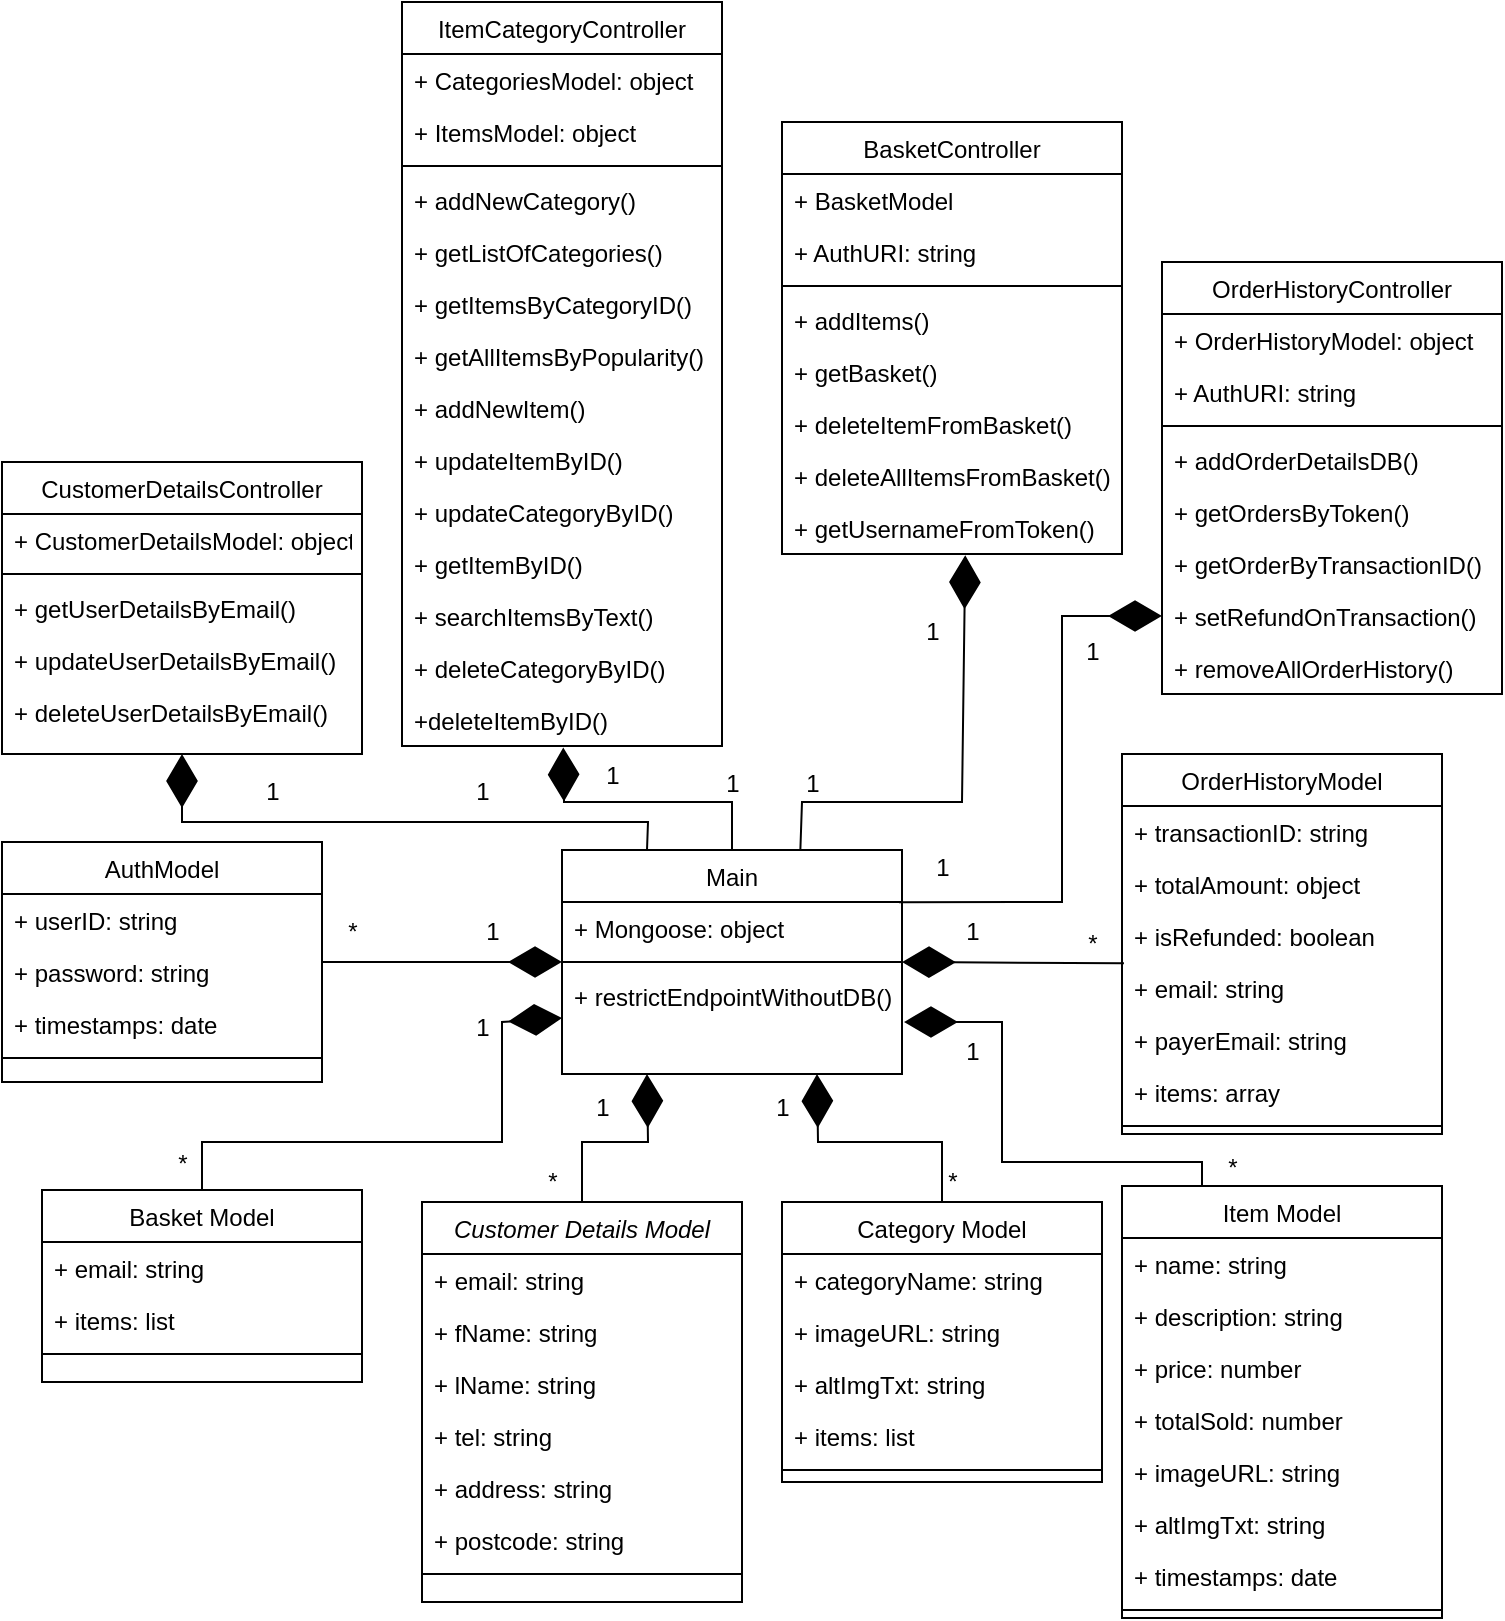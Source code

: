 <mxfile version="26.2.2">
  <diagram id="C5RBs43oDa-KdzZeNtuy" name="Page-1">
    <mxGraphModel dx="1169" dy="811" grid="1" gridSize="10" guides="1" tooltips="1" connect="1" arrows="1" fold="1" page="1" pageScale="1" pageWidth="827" pageHeight="1169" math="0" shadow="0">
      <root>
        <mxCell id="WIyWlLk6GJQsqaUBKTNV-0" />
        <mxCell id="WIyWlLk6GJQsqaUBKTNV-1" parent="WIyWlLk6GJQsqaUBKTNV-0" />
        <mxCell id="zkfFHV4jXpPFQw0GAbJ--17" value="Basket Model" style="swimlane;fontStyle=0;align=center;verticalAlign=top;childLayout=stackLayout;horizontal=1;startSize=26;horizontalStack=0;resizeParent=1;resizeLast=0;collapsible=1;marginBottom=0;rounded=0;shadow=0;strokeWidth=1;" parent="WIyWlLk6GJQsqaUBKTNV-1" vertex="1">
          <mxGeometry x="60" y="604" width="160" height="96" as="geometry">
            <mxRectangle x="550" y="140" width="160" height="26" as="alternateBounds" />
          </mxGeometry>
        </mxCell>
        <mxCell id="NgIpl7rc_UQo7ihpcIhv-3" value="+ email: string" style="text;align=left;verticalAlign=top;spacingLeft=4;spacingRight=4;overflow=hidden;rotatable=0;points=[[0,0.5],[1,0.5]];portConstraint=eastwest;rounded=0;shadow=0;html=0;" parent="zkfFHV4jXpPFQw0GAbJ--17" vertex="1">
          <mxGeometry y="26" width="160" height="26" as="geometry" />
        </mxCell>
        <mxCell id="6QwmJpodCMrczC8VgIcw-42" value="+ items: list" style="text;align=left;verticalAlign=top;spacingLeft=4;spacingRight=4;overflow=hidden;rotatable=0;points=[[0,0.5],[1,0.5]];portConstraint=eastwest;rounded=0;shadow=0;html=0;" parent="zkfFHV4jXpPFQw0GAbJ--17" vertex="1">
          <mxGeometry y="52" width="160" height="26" as="geometry" />
        </mxCell>
        <mxCell id="zkfFHV4jXpPFQw0GAbJ--23" value="" style="line;html=1;strokeWidth=1;align=left;verticalAlign=middle;spacingTop=-1;spacingLeft=3;spacingRight=3;rotatable=0;labelPosition=right;points=[];portConstraint=eastwest;" parent="zkfFHV4jXpPFQw0GAbJ--17" vertex="1">
          <mxGeometry y="78" width="160" height="8" as="geometry" />
        </mxCell>
        <mxCell id="NgIpl7rc_UQo7ihpcIhv-0" value="Customer Details Model" style="swimlane;fontStyle=2;align=center;verticalAlign=top;childLayout=stackLayout;horizontal=1;startSize=26;horizontalStack=0;resizeParent=1;resizeLast=0;collapsible=1;marginBottom=0;rounded=0;shadow=0;strokeWidth=1;" parent="WIyWlLk6GJQsqaUBKTNV-1" vertex="1">
          <mxGeometry x="250" y="610" width="160" height="200" as="geometry">
            <mxRectangle x="230" y="140" width="160" height="26" as="alternateBounds" />
          </mxGeometry>
        </mxCell>
        <mxCell id="6QwmJpodCMrczC8VgIcw-39" value="+ email: string" style="text;align=left;verticalAlign=top;spacingLeft=4;spacingRight=4;overflow=hidden;rotatable=0;points=[[0,0.5],[1,0.5]];portConstraint=eastwest;rounded=0;shadow=0;html=0;" parent="NgIpl7rc_UQo7ihpcIhv-0" vertex="1">
          <mxGeometry y="26" width="160" height="26" as="geometry" />
        </mxCell>
        <mxCell id="NgIpl7rc_UQo7ihpcIhv-1" value="+ fName: string" style="text;align=left;verticalAlign=top;spacingLeft=4;spacingRight=4;overflow=hidden;rotatable=0;points=[[0,0.5],[1,0.5]];portConstraint=eastwest;" parent="NgIpl7rc_UQo7ihpcIhv-0" vertex="1">
          <mxGeometry y="52" width="160" height="26" as="geometry" />
        </mxCell>
        <mxCell id="NgIpl7rc_UQo7ihpcIhv-7" value="+ lName: string" style="text;align=left;verticalAlign=top;spacingLeft=4;spacingRight=4;overflow=hidden;rotatable=0;points=[[0,0.5],[1,0.5]];portConstraint=eastwest;" parent="NgIpl7rc_UQo7ihpcIhv-0" vertex="1">
          <mxGeometry y="78" width="160" height="26" as="geometry" />
        </mxCell>
        <mxCell id="NgIpl7rc_UQo7ihpcIhv-2" value="+ tel: string" style="text;align=left;verticalAlign=top;spacingLeft=4;spacingRight=4;overflow=hidden;rotatable=0;points=[[0,0.5],[1,0.5]];portConstraint=eastwest;rounded=0;shadow=0;html=0;" parent="NgIpl7rc_UQo7ihpcIhv-0" vertex="1">
          <mxGeometry y="104" width="160" height="26" as="geometry" />
        </mxCell>
        <mxCell id="NgIpl7rc_UQo7ihpcIhv-6" value="+ address: string" style="text;align=left;verticalAlign=top;spacingLeft=4;spacingRight=4;overflow=hidden;rotatable=0;points=[[0,0.5],[1,0.5]];portConstraint=eastwest;rounded=0;shadow=0;html=0;" parent="NgIpl7rc_UQo7ihpcIhv-0" vertex="1">
          <mxGeometry y="130" width="160" height="26" as="geometry" />
        </mxCell>
        <mxCell id="6QwmJpodCMrczC8VgIcw-38" value="+ postcode: string" style="text;align=left;verticalAlign=top;spacingLeft=4;spacingRight=4;overflow=hidden;rotatable=0;points=[[0,0.5],[1,0.5]];portConstraint=eastwest;rounded=0;shadow=0;html=0;" parent="NgIpl7rc_UQo7ihpcIhv-0" vertex="1">
          <mxGeometry y="156" width="160" height="26" as="geometry" />
        </mxCell>
        <mxCell id="NgIpl7rc_UQo7ihpcIhv-4" value="" style="line;html=1;strokeWidth=1;align=left;verticalAlign=middle;spacingTop=-1;spacingLeft=3;spacingRight=3;rotatable=0;labelPosition=right;points=[];portConstraint=eastwest;" parent="NgIpl7rc_UQo7ihpcIhv-0" vertex="1">
          <mxGeometry y="182" width="160" height="8" as="geometry" />
        </mxCell>
        <mxCell id="6QwmJpodCMrczC8VgIcw-0" value="Category Model" style="swimlane;fontStyle=0;align=center;verticalAlign=top;childLayout=stackLayout;horizontal=1;startSize=26;horizontalStack=0;resizeParent=1;resizeLast=0;collapsible=1;marginBottom=0;rounded=0;shadow=0;strokeWidth=1;" parent="WIyWlLk6GJQsqaUBKTNV-1" vertex="1">
          <mxGeometry x="430" y="610" width="160" height="140" as="geometry">
            <mxRectangle x="550" y="140" width="160" height="26" as="alternateBounds" />
          </mxGeometry>
        </mxCell>
        <mxCell id="6QwmJpodCMrczC8VgIcw-1" value="+ categoryName: string" style="text;align=left;verticalAlign=top;spacingLeft=4;spacingRight=4;overflow=hidden;rotatable=0;points=[[0,0.5],[1,0.5]];portConstraint=eastwest;rounded=0;shadow=0;html=0;" parent="6QwmJpodCMrczC8VgIcw-0" vertex="1">
          <mxGeometry y="26" width="160" height="26" as="geometry" />
        </mxCell>
        <mxCell id="6QwmJpodCMrczC8VgIcw-43" value="+ imageURL: string" style="text;align=left;verticalAlign=top;spacingLeft=4;spacingRight=4;overflow=hidden;rotatable=0;points=[[0,0.5],[1,0.5]];portConstraint=eastwest;rounded=0;shadow=0;html=0;" parent="6QwmJpodCMrczC8VgIcw-0" vertex="1">
          <mxGeometry y="52" width="160" height="26" as="geometry" />
        </mxCell>
        <mxCell id="6QwmJpodCMrczC8VgIcw-45" value="+ altImgTxt: string" style="text;align=left;verticalAlign=top;spacingLeft=4;spacingRight=4;overflow=hidden;rotatable=0;points=[[0,0.5],[1,0.5]];portConstraint=eastwest;rounded=0;shadow=0;html=0;" parent="6QwmJpodCMrczC8VgIcw-0" vertex="1">
          <mxGeometry y="78" width="160" height="26" as="geometry" />
        </mxCell>
        <mxCell id="6QwmJpodCMrczC8VgIcw-46" value="+ items: list" style="text;align=left;verticalAlign=top;spacingLeft=4;spacingRight=4;overflow=hidden;rotatable=0;points=[[0,0.5],[1,0.5]];portConstraint=eastwest;rounded=0;shadow=0;html=0;" parent="6QwmJpodCMrczC8VgIcw-0" vertex="1">
          <mxGeometry y="104" width="160" height="26" as="geometry" />
        </mxCell>
        <mxCell id="6QwmJpodCMrczC8VgIcw-2" value="" style="line;html=1;strokeWidth=1;align=left;verticalAlign=middle;spacingTop=-1;spacingLeft=3;spacingRight=3;rotatable=0;labelPosition=right;points=[];portConstraint=eastwest;" parent="6QwmJpodCMrczC8VgIcw-0" vertex="1">
          <mxGeometry y="130" width="160" height="8" as="geometry" />
        </mxCell>
        <mxCell id="6QwmJpodCMrczC8VgIcw-4" value="Item Model" style="swimlane;fontStyle=0;align=center;verticalAlign=top;childLayout=stackLayout;horizontal=1;startSize=26;horizontalStack=0;resizeParent=1;resizeLast=0;collapsible=1;marginBottom=0;rounded=0;shadow=0;strokeWidth=1;" parent="WIyWlLk6GJQsqaUBKTNV-1" vertex="1">
          <mxGeometry x="600" y="602" width="160" height="216" as="geometry">
            <mxRectangle x="550" y="140" width="160" height="26" as="alternateBounds" />
          </mxGeometry>
        </mxCell>
        <mxCell id="6QwmJpodCMrczC8VgIcw-5" value="+ name: string" style="text;align=left;verticalAlign=top;spacingLeft=4;spacingRight=4;overflow=hidden;rotatable=0;points=[[0,0.5],[1,0.5]];portConstraint=eastwest;rounded=0;shadow=0;html=0;" parent="6QwmJpodCMrczC8VgIcw-4" vertex="1">
          <mxGeometry y="26" width="160" height="26" as="geometry" />
        </mxCell>
        <mxCell id="6QwmJpodCMrczC8VgIcw-47" value="+ description: string" style="text;align=left;verticalAlign=top;spacingLeft=4;spacingRight=4;overflow=hidden;rotatable=0;points=[[0,0.5],[1,0.5]];portConstraint=eastwest;rounded=0;shadow=0;html=0;" parent="6QwmJpodCMrczC8VgIcw-4" vertex="1">
          <mxGeometry y="52" width="160" height="26" as="geometry" />
        </mxCell>
        <mxCell id="6QwmJpodCMrczC8VgIcw-48" value="+ price: number" style="text;align=left;verticalAlign=top;spacingLeft=4;spacingRight=4;overflow=hidden;rotatable=0;points=[[0,0.5],[1,0.5]];portConstraint=eastwest;rounded=0;shadow=0;html=0;" parent="6QwmJpodCMrczC8VgIcw-4" vertex="1">
          <mxGeometry y="78" width="160" height="26" as="geometry" />
        </mxCell>
        <mxCell id="6QwmJpodCMrczC8VgIcw-49" value="+ totalSold: number" style="text;align=left;verticalAlign=top;spacingLeft=4;spacingRight=4;overflow=hidden;rotatable=0;points=[[0,0.5],[1,0.5]];portConstraint=eastwest;rounded=0;shadow=0;html=0;" parent="6QwmJpodCMrczC8VgIcw-4" vertex="1">
          <mxGeometry y="104" width="160" height="26" as="geometry" />
        </mxCell>
        <mxCell id="6QwmJpodCMrczC8VgIcw-50" value="+ imageURL: string" style="text;align=left;verticalAlign=top;spacingLeft=4;spacingRight=4;overflow=hidden;rotatable=0;points=[[0,0.5],[1,0.5]];portConstraint=eastwest;rounded=0;shadow=0;html=0;" parent="6QwmJpodCMrczC8VgIcw-4" vertex="1">
          <mxGeometry y="130" width="160" height="26" as="geometry" />
        </mxCell>
        <mxCell id="6QwmJpodCMrczC8VgIcw-51" value="+ altImgTxt: string" style="text;align=left;verticalAlign=top;spacingLeft=4;spacingRight=4;overflow=hidden;rotatable=0;points=[[0,0.5],[1,0.5]];portConstraint=eastwest;rounded=0;shadow=0;html=0;" parent="6QwmJpodCMrczC8VgIcw-4" vertex="1">
          <mxGeometry y="156" width="160" height="26" as="geometry" />
        </mxCell>
        <mxCell id="6QwmJpodCMrczC8VgIcw-54" value="+ timestamps: date" style="text;align=left;verticalAlign=top;spacingLeft=4;spacingRight=4;overflow=hidden;rotatable=0;points=[[0,0.5],[1,0.5]];portConstraint=eastwest;rounded=0;shadow=0;html=0;" parent="6QwmJpodCMrczC8VgIcw-4" vertex="1">
          <mxGeometry y="182" width="160" height="26" as="geometry" />
        </mxCell>
        <mxCell id="6QwmJpodCMrczC8VgIcw-6" value="" style="line;html=1;strokeWidth=1;align=left;verticalAlign=middle;spacingTop=-1;spacingLeft=3;spacingRight=3;rotatable=0;labelPosition=right;points=[];portConstraint=eastwest;" parent="6QwmJpodCMrczC8VgIcw-4" vertex="1">
          <mxGeometry y="208" width="160" height="8" as="geometry" />
        </mxCell>
        <mxCell id="6QwmJpodCMrczC8VgIcw-8" value="AuthModel" style="swimlane;fontStyle=0;align=center;verticalAlign=top;childLayout=stackLayout;horizontal=1;startSize=26;horizontalStack=0;resizeParent=1;resizeLast=0;collapsible=1;marginBottom=0;rounded=0;shadow=0;strokeWidth=1;" parent="WIyWlLk6GJQsqaUBKTNV-1" vertex="1">
          <mxGeometry x="40" y="430" width="160" height="120" as="geometry">
            <mxRectangle x="550" y="140" width="160" height="26" as="alternateBounds" />
          </mxGeometry>
        </mxCell>
        <mxCell id="6QwmJpodCMrczC8VgIcw-9" value="+ userID: string" style="text;align=left;verticalAlign=top;spacingLeft=4;spacingRight=4;overflow=hidden;rotatable=0;points=[[0,0.5],[1,0.5]];portConstraint=eastwest;rounded=0;shadow=0;html=0;" parent="6QwmJpodCMrczC8VgIcw-8" vertex="1">
          <mxGeometry y="26" width="160" height="26" as="geometry" />
        </mxCell>
        <mxCell id="6QwmJpodCMrczC8VgIcw-52" value="+ password: string" style="text;align=left;verticalAlign=top;spacingLeft=4;spacingRight=4;overflow=hidden;rotatable=0;points=[[0,0.5],[1,0.5]];portConstraint=eastwest;rounded=0;shadow=0;html=0;" parent="6QwmJpodCMrczC8VgIcw-8" vertex="1">
          <mxGeometry y="52" width="160" height="26" as="geometry" />
        </mxCell>
        <mxCell id="6QwmJpodCMrczC8VgIcw-55" value="+ timestamps: date" style="text;align=left;verticalAlign=top;spacingLeft=4;spacingRight=4;overflow=hidden;rotatable=0;points=[[0,0.5],[1,0.5]];portConstraint=eastwest;rounded=0;shadow=0;html=0;" parent="6QwmJpodCMrczC8VgIcw-8" vertex="1">
          <mxGeometry y="78" width="160" height="26" as="geometry" />
        </mxCell>
        <mxCell id="6QwmJpodCMrczC8VgIcw-10" value="" style="line;html=1;strokeWidth=1;align=left;verticalAlign=middle;spacingTop=-1;spacingLeft=3;spacingRight=3;rotatable=0;labelPosition=right;points=[];portConstraint=eastwest;" parent="6QwmJpodCMrczC8VgIcw-8" vertex="1">
          <mxGeometry y="104" width="160" height="8" as="geometry" />
        </mxCell>
        <mxCell id="6QwmJpodCMrczC8VgIcw-12" value="OrderHistoryModel" style="swimlane;fontStyle=0;align=center;verticalAlign=top;childLayout=stackLayout;horizontal=1;startSize=26;horizontalStack=0;resizeParent=1;resizeLast=0;collapsible=1;marginBottom=0;rounded=0;shadow=0;strokeWidth=1;" parent="WIyWlLk6GJQsqaUBKTNV-1" vertex="1">
          <mxGeometry x="600" y="386" width="160" height="190" as="geometry">
            <mxRectangle x="550" y="140" width="160" height="26" as="alternateBounds" />
          </mxGeometry>
        </mxCell>
        <mxCell id="6QwmJpodCMrczC8VgIcw-13" value="+ transactionID: string" style="text;align=left;verticalAlign=top;spacingLeft=4;spacingRight=4;overflow=hidden;rotatable=0;points=[[0,0.5],[1,0.5]];portConstraint=eastwest;rounded=0;shadow=0;html=0;" parent="6QwmJpodCMrczC8VgIcw-12" vertex="1">
          <mxGeometry y="26" width="160" height="26" as="geometry" />
        </mxCell>
        <mxCell id="6QwmJpodCMrczC8VgIcw-56" value="+ totalAmount: object" style="text;align=left;verticalAlign=top;spacingLeft=4;spacingRight=4;overflow=hidden;rotatable=0;points=[[0,0.5],[1,0.5]];portConstraint=eastwest;rounded=0;shadow=0;html=0;" parent="6QwmJpodCMrczC8VgIcw-12" vertex="1">
          <mxGeometry y="52" width="160" height="26" as="geometry" />
        </mxCell>
        <mxCell id="6QwmJpodCMrczC8VgIcw-57" value="+ isRefunded: boolean" style="text;align=left;verticalAlign=top;spacingLeft=4;spacingRight=4;overflow=hidden;rotatable=0;points=[[0,0.5],[1,0.5]];portConstraint=eastwest;rounded=0;shadow=0;html=0;" parent="6QwmJpodCMrczC8VgIcw-12" vertex="1">
          <mxGeometry y="78" width="160" height="26" as="geometry" />
        </mxCell>
        <mxCell id="6QwmJpodCMrczC8VgIcw-58" value="+ email: string" style="text;align=left;verticalAlign=top;spacingLeft=4;spacingRight=4;overflow=hidden;rotatable=0;points=[[0,0.5],[1,0.5]];portConstraint=eastwest;rounded=0;shadow=0;html=0;" parent="6QwmJpodCMrczC8VgIcw-12" vertex="1">
          <mxGeometry y="104" width="160" height="26" as="geometry" />
        </mxCell>
        <mxCell id="6QwmJpodCMrczC8VgIcw-59" value="+ payerEmail: string" style="text;align=left;verticalAlign=top;spacingLeft=4;spacingRight=4;overflow=hidden;rotatable=0;points=[[0,0.5],[1,0.5]];portConstraint=eastwest;rounded=0;shadow=0;html=0;" parent="6QwmJpodCMrczC8VgIcw-12" vertex="1">
          <mxGeometry y="130" width="160" height="26" as="geometry" />
        </mxCell>
        <mxCell id="6QwmJpodCMrczC8VgIcw-60" value="+ items: array" style="text;align=left;verticalAlign=top;spacingLeft=4;spacingRight=4;overflow=hidden;rotatable=0;points=[[0,0.5],[1,0.5]];portConstraint=eastwest;rounded=0;shadow=0;html=0;" parent="6QwmJpodCMrczC8VgIcw-12" vertex="1">
          <mxGeometry y="156" width="160" height="26" as="geometry" />
        </mxCell>
        <mxCell id="6QwmJpodCMrczC8VgIcw-14" value="" style="line;html=1;strokeWidth=1;align=left;verticalAlign=middle;spacingTop=-1;spacingLeft=3;spacingRight=3;rotatable=0;labelPosition=right;points=[];portConstraint=eastwest;" parent="6QwmJpodCMrczC8VgIcw-12" vertex="1">
          <mxGeometry y="182" width="160" height="8" as="geometry" />
        </mxCell>
        <mxCell id="6QwmJpodCMrczC8VgIcw-16" value="OrderHistoryController" style="swimlane;fontStyle=0;align=center;verticalAlign=top;childLayout=stackLayout;horizontal=1;startSize=26;horizontalStack=0;resizeParent=1;resizeLast=0;collapsible=1;marginBottom=0;rounded=0;shadow=0;strokeWidth=1;" parent="WIyWlLk6GJQsqaUBKTNV-1" vertex="1">
          <mxGeometry x="620" y="140" width="170" height="216" as="geometry">
            <mxRectangle x="550" y="140" width="160" height="26" as="alternateBounds" />
          </mxGeometry>
        </mxCell>
        <mxCell id="6QwmJpodCMrczC8VgIcw-17" value="+ OrderHistoryModel: object" style="text;align=left;verticalAlign=top;spacingLeft=4;spacingRight=4;overflow=hidden;rotatable=0;points=[[0,0.5],[1,0.5]];portConstraint=eastwest;rounded=0;shadow=0;html=0;" parent="6QwmJpodCMrczC8VgIcw-16" vertex="1">
          <mxGeometry y="26" width="170" height="26" as="geometry" />
        </mxCell>
        <mxCell id="6QwmJpodCMrczC8VgIcw-79" value="+ AuthURI: string" style="text;align=left;verticalAlign=top;spacingLeft=4;spacingRight=4;overflow=hidden;rotatable=0;points=[[0,0.5],[1,0.5]];portConstraint=eastwest;rounded=0;shadow=0;html=0;" parent="6QwmJpodCMrczC8VgIcw-16" vertex="1">
          <mxGeometry y="52" width="170" height="26" as="geometry" />
        </mxCell>
        <mxCell id="6QwmJpodCMrczC8VgIcw-18" value="" style="line;html=1;strokeWidth=1;align=left;verticalAlign=middle;spacingTop=-1;spacingLeft=3;spacingRight=3;rotatable=0;labelPosition=right;points=[];portConstraint=eastwest;" parent="6QwmJpodCMrczC8VgIcw-16" vertex="1">
          <mxGeometry y="78" width="170" height="8" as="geometry" />
        </mxCell>
        <mxCell id="6QwmJpodCMrczC8VgIcw-19" value="+ addOrderDetailsDB()" style="text;align=left;verticalAlign=top;spacingLeft=4;spacingRight=4;overflow=hidden;rotatable=0;points=[[0,0.5],[1,0.5]];portConstraint=eastwest;" parent="6QwmJpodCMrczC8VgIcw-16" vertex="1">
          <mxGeometry y="86" width="170" height="26" as="geometry" />
        </mxCell>
        <mxCell id="6QwmJpodCMrczC8VgIcw-80" value="+ getOrdersByToken()" style="text;align=left;verticalAlign=top;spacingLeft=4;spacingRight=4;overflow=hidden;rotatable=0;points=[[0,0.5],[1,0.5]];portConstraint=eastwest;" parent="6QwmJpodCMrczC8VgIcw-16" vertex="1">
          <mxGeometry y="112" width="170" height="26" as="geometry" />
        </mxCell>
        <mxCell id="6QwmJpodCMrczC8VgIcw-81" value="+ getOrderByTransactionID()" style="text;align=left;verticalAlign=top;spacingLeft=4;spacingRight=4;overflow=hidden;rotatable=0;points=[[0,0.5],[1,0.5]];portConstraint=eastwest;" parent="6QwmJpodCMrczC8VgIcw-16" vertex="1">
          <mxGeometry y="138" width="170" height="26" as="geometry" />
        </mxCell>
        <mxCell id="6QwmJpodCMrczC8VgIcw-82" value="+ setRefundOnTransaction()" style="text;align=left;verticalAlign=top;spacingLeft=4;spacingRight=4;overflow=hidden;rotatable=0;points=[[0,0.5],[1,0.5]];portConstraint=eastwest;" parent="6QwmJpodCMrczC8VgIcw-16" vertex="1">
          <mxGeometry y="164" width="170" height="26" as="geometry" />
        </mxCell>
        <mxCell id="6QwmJpodCMrczC8VgIcw-83" value="+ removeAllOrderHistory()" style="text;align=left;verticalAlign=top;spacingLeft=4;spacingRight=4;overflow=hidden;rotatable=0;points=[[0,0.5],[1,0.5]];portConstraint=eastwest;" parent="6QwmJpodCMrczC8VgIcw-16" vertex="1">
          <mxGeometry y="190" width="170" height="26" as="geometry" />
        </mxCell>
        <mxCell id="6QwmJpodCMrczC8VgIcw-20" value="ItemCategoryController" style="swimlane;fontStyle=0;align=center;verticalAlign=top;childLayout=stackLayout;horizontal=1;startSize=26;horizontalStack=0;resizeParent=1;resizeLast=0;collapsible=1;marginBottom=0;rounded=0;shadow=0;strokeWidth=1;" parent="WIyWlLk6GJQsqaUBKTNV-1" vertex="1">
          <mxGeometry x="240" y="10" width="160" height="372" as="geometry">
            <mxRectangle x="550" y="140" width="160" height="26" as="alternateBounds" />
          </mxGeometry>
        </mxCell>
        <mxCell id="6QwmJpodCMrczC8VgIcw-21" value="+ CategoriesModel: object" style="text;align=left;verticalAlign=top;spacingLeft=4;spacingRight=4;overflow=hidden;rotatable=0;points=[[0,0.5],[1,0.5]];portConstraint=eastwest;rounded=0;shadow=0;html=0;" parent="6QwmJpodCMrczC8VgIcw-20" vertex="1">
          <mxGeometry y="26" width="160" height="26" as="geometry" />
        </mxCell>
        <mxCell id="6QwmJpodCMrczC8VgIcw-73" value="+ ItemsModel: object" style="text;align=left;verticalAlign=top;spacingLeft=4;spacingRight=4;overflow=hidden;rotatable=0;points=[[0,0.5],[1,0.5]];portConstraint=eastwest;rounded=0;shadow=0;html=0;" parent="6QwmJpodCMrczC8VgIcw-20" vertex="1">
          <mxGeometry y="52" width="160" height="26" as="geometry" />
        </mxCell>
        <mxCell id="6QwmJpodCMrczC8VgIcw-22" value="" style="line;html=1;strokeWidth=1;align=left;verticalAlign=middle;spacingTop=-1;spacingLeft=3;spacingRight=3;rotatable=0;labelPosition=right;points=[];portConstraint=eastwest;" parent="6QwmJpodCMrczC8VgIcw-20" vertex="1">
          <mxGeometry y="78" width="160" height="8" as="geometry" />
        </mxCell>
        <mxCell id="6QwmJpodCMrczC8VgIcw-23" value="+ addNewCategory()" style="text;align=left;verticalAlign=top;spacingLeft=4;spacingRight=4;overflow=hidden;rotatable=0;points=[[0,0.5],[1,0.5]];portConstraint=eastwest;" parent="6QwmJpodCMrczC8VgIcw-20" vertex="1">
          <mxGeometry y="86" width="160" height="26" as="geometry" />
        </mxCell>
        <mxCell id="6QwmJpodCMrczC8VgIcw-63" value="+ getListOfCategories()" style="text;align=left;verticalAlign=top;spacingLeft=4;spacingRight=4;overflow=hidden;rotatable=0;points=[[0,0.5],[1,0.5]];portConstraint=eastwest;" parent="6QwmJpodCMrczC8VgIcw-20" vertex="1">
          <mxGeometry y="112" width="160" height="26" as="geometry" />
        </mxCell>
        <mxCell id="6QwmJpodCMrczC8VgIcw-67" value="+ getItemsByCategoryID()" style="text;align=left;verticalAlign=top;spacingLeft=4;spacingRight=4;overflow=hidden;rotatable=0;points=[[0,0.5],[1,0.5]];portConstraint=eastwest;" parent="6QwmJpodCMrczC8VgIcw-20" vertex="1">
          <mxGeometry y="138" width="160" height="26" as="geometry" />
        </mxCell>
        <mxCell id="6QwmJpodCMrczC8VgIcw-64" value="+ getAllItemsByPopularity()" style="text;align=left;verticalAlign=top;spacingLeft=4;spacingRight=4;overflow=hidden;rotatable=0;points=[[0,0.5],[1,0.5]];portConstraint=eastwest;" parent="6QwmJpodCMrczC8VgIcw-20" vertex="1">
          <mxGeometry y="164" width="160" height="26" as="geometry" />
        </mxCell>
        <mxCell id="6QwmJpodCMrczC8VgIcw-65" value="+ addNewItem()" style="text;align=left;verticalAlign=top;spacingLeft=4;spacingRight=4;overflow=hidden;rotatable=0;points=[[0,0.5],[1,0.5]];portConstraint=eastwest;" parent="6QwmJpodCMrczC8VgIcw-20" vertex="1">
          <mxGeometry y="190" width="160" height="26" as="geometry" />
        </mxCell>
        <mxCell id="6QwmJpodCMrczC8VgIcw-69" value="+ updateItemByID()" style="text;align=left;verticalAlign=top;spacingLeft=4;spacingRight=4;overflow=hidden;rotatable=0;points=[[0,0.5],[1,0.5]];portConstraint=eastwest;" parent="6QwmJpodCMrczC8VgIcw-20" vertex="1">
          <mxGeometry y="216" width="160" height="26" as="geometry" />
        </mxCell>
        <mxCell id="6QwmJpodCMrczC8VgIcw-70" value="+ updateCategoryByID()" style="text;align=left;verticalAlign=top;spacingLeft=4;spacingRight=4;overflow=hidden;rotatable=0;points=[[0,0.5],[1,0.5]];portConstraint=eastwest;" parent="6QwmJpodCMrczC8VgIcw-20" vertex="1">
          <mxGeometry y="242" width="160" height="26" as="geometry" />
        </mxCell>
        <mxCell id="6QwmJpodCMrczC8VgIcw-66" value="+ getItemByID()" style="text;align=left;verticalAlign=top;spacingLeft=4;spacingRight=4;overflow=hidden;rotatable=0;points=[[0,0.5],[1,0.5]];portConstraint=eastwest;" parent="6QwmJpodCMrczC8VgIcw-20" vertex="1">
          <mxGeometry y="268" width="160" height="26" as="geometry" />
        </mxCell>
        <mxCell id="6QwmJpodCMrczC8VgIcw-68" value="+ searchItemsByText()" style="text;align=left;verticalAlign=top;spacingLeft=4;spacingRight=4;overflow=hidden;rotatable=0;points=[[0,0.5],[1,0.5]];portConstraint=eastwest;" parent="6QwmJpodCMrczC8VgIcw-20" vertex="1">
          <mxGeometry y="294" width="160" height="26" as="geometry" />
        </mxCell>
        <mxCell id="6QwmJpodCMrczC8VgIcw-72" value="+ deleteCategoryByID()" style="text;align=left;verticalAlign=top;spacingLeft=4;spacingRight=4;overflow=hidden;rotatable=0;points=[[0,0.5],[1,0.5]];portConstraint=eastwest;" parent="6QwmJpodCMrczC8VgIcw-20" vertex="1">
          <mxGeometry y="320" width="160" height="26" as="geometry" />
        </mxCell>
        <mxCell id="6QwmJpodCMrczC8VgIcw-71" value="+deleteItemByID()" style="text;align=left;verticalAlign=top;spacingLeft=4;spacingRight=4;overflow=hidden;rotatable=0;points=[[0,0.5],[1,0.5]];portConstraint=eastwest;" parent="6QwmJpodCMrczC8VgIcw-20" vertex="1">
          <mxGeometry y="346" width="160" height="26" as="geometry" />
        </mxCell>
        <mxCell id="6QwmJpodCMrczC8VgIcw-24" value="CustomerDetailsController" style="swimlane;fontStyle=0;align=center;verticalAlign=top;childLayout=stackLayout;horizontal=1;startSize=26;horizontalStack=0;resizeParent=1;resizeLast=0;collapsible=1;marginBottom=0;rounded=0;shadow=0;strokeWidth=1;" parent="WIyWlLk6GJQsqaUBKTNV-1" vertex="1">
          <mxGeometry x="40" y="240" width="180" height="146" as="geometry">
            <mxRectangle x="550" y="140" width="160" height="26" as="alternateBounds" />
          </mxGeometry>
        </mxCell>
        <mxCell id="6QwmJpodCMrczC8VgIcw-25" value="+ CustomerDetailsModel: object" style="text;align=left;verticalAlign=top;spacingLeft=4;spacingRight=4;overflow=hidden;rotatable=0;points=[[0,0.5],[1,0.5]];portConstraint=eastwest;rounded=0;shadow=0;html=0;" parent="6QwmJpodCMrczC8VgIcw-24" vertex="1">
          <mxGeometry y="26" width="180" height="26" as="geometry" />
        </mxCell>
        <mxCell id="6QwmJpodCMrczC8VgIcw-26" value="" style="line;html=1;strokeWidth=1;align=left;verticalAlign=middle;spacingTop=-1;spacingLeft=3;spacingRight=3;rotatable=0;labelPosition=right;points=[];portConstraint=eastwest;" parent="6QwmJpodCMrczC8VgIcw-24" vertex="1">
          <mxGeometry y="52" width="180" height="8" as="geometry" />
        </mxCell>
        <mxCell id="6QwmJpodCMrczC8VgIcw-27" value="+ getUserDetailsByEmail()" style="text;align=left;verticalAlign=top;spacingLeft=4;spacingRight=4;overflow=hidden;rotatable=0;points=[[0,0.5],[1,0.5]];portConstraint=eastwest;" parent="6QwmJpodCMrczC8VgIcw-24" vertex="1">
          <mxGeometry y="60" width="180" height="26" as="geometry" />
        </mxCell>
        <mxCell id="6QwmJpodCMrczC8VgIcw-61" value="+ updateUserDetailsByEmail()" style="text;align=left;verticalAlign=top;spacingLeft=4;spacingRight=4;overflow=hidden;rotatable=0;points=[[0,0.5],[1,0.5]];portConstraint=eastwest;" parent="6QwmJpodCMrczC8VgIcw-24" vertex="1">
          <mxGeometry y="86" width="180" height="26" as="geometry" />
        </mxCell>
        <mxCell id="6QwmJpodCMrczC8VgIcw-62" value="+ deleteUserDetailsByEmail()" style="text;align=left;verticalAlign=top;spacingLeft=4;spacingRight=4;overflow=hidden;rotatable=0;points=[[0,0.5],[1,0.5]];portConstraint=eastwest;" parent="6QwmJpodCMrczC8VgIcw-24" vertex="1">
          <mxGeometry y="112" width="180" height="26" as="geometry" />
        </mxCell>
        <mxCell id="6QwmJpodCMrczC8VgIcw-28" value="BasketController" style="swimlane;fontStyle=0;align=center;verticalAlign=top;childLayout=stackLayout;horizontal=1;startSize=26;horizontalStack=0;resizeParent=1;resizeLast=0;collapsible=1;marginBottom=0;rounded=0;shadow=0;strokeWidth=1;" parent="WIyWlLk6GJQsqaUBKTNV-1" vertex="1">
          <mxGeometry x="430" y="70" width="170" height="216" as="geometry">
            <mxRectangle x="550" y="140" width="160" height="26" as="alternateBounds" />
          </mxGeometry>
        </mxCell>
        <mxCell id="6QwmJpodCMrczC8VgIcw-29" value="+ BasketModel " style="text;align=left;verticalAlign=top;spacingLeft=4;spacingRight=4;overflow=hidden;rotatable=0;points=[[0,0.5],[1,0.5]];portConstraint=eastwest;rounded=0;shadow=0;html=0;" parent="6QwmJpodCMrczC8VgIcw-28" vertex="1">
          <mxGeometry y="26" width="170" height="26" as="geometry" />
        </mxCell>
        <mxCell id="6QwmJpodCMrczC8VgIcw-74" value="+ AuthURI: string" style="text;align=left;verticalAlign=top;spacingLeft=4;spacingRight=4;overflow=hidden;rotatable=0;points=[[0,0.5],[1,0.5]];portConstraint=eastwest;rounded=0;shadow=0;html=0;" parent="6QwmJpodCMrczC8VgIcw-28" vertex="1">
          <mxGeometry y="52" width="170" height="26" as="geometry" />
        </mxCell>
        <mxCell id="6QwmJpodCMrczC8VgIcw-30" value="" style="line;html=1;strokeWidth=1;align=left;verticalAlign=middle;spacingTop=-1;spacingLeft=3;spacingRight=3;rotatable=0;labelPosition=right;points=[];portConstraint=eastwest;" parent="6QwmJpodCMrczC8VgIcw-28" vertex="1">
          <mxGeometry y="78" width="170" height="8" as="geometry" />
        </mxCell>
        <mxCell id="6QwmJpodCMrczC8VgIcw-75" value="+ addItems()" style="text;align=left;verticalAlign=top;spacingLeft=4;spacingRight=4;overflow=hidden;rotatable=0;points=[[0,0.5],[1,0.5]];portConstraint=eastwest;" parent="6QwmJpodCMrczC8VgIcw-28" vertex="1">
          <mxGeometry y="86" width="170" height="26" as="geometry" />
        </mxCell>
        <mxCell id="6QwmJpodCMrczC8VgIcw-31" value="+ getBasket()" style="text;align=left;verticalAlign=top;spacingLeft=4;spacingRight=4;overflow=hidden;rotatable=0;points=[[0,0.5],[1,0.5]];portConstraint=eastwest;" parent="6QwmJpodCMrczC8VgIcw-28" vertex="1">
          <mxGeometry y="112" width="170" height="26" as="geometry" />
        </mxCell>
        <mxCell id="6QwmJpodCMrczC8VgIcw-76" value="+ deleteItemFromBasket()" style="text;align=left;verticalAlign=top;spacingLeft=4;spacingRight=4;overflow=hidden;rotatable=0;points=[[0,0.5],[1,0.5]];portConstraint=eastwest;" parent="6QwmJpodCMrczC8VgIcw-28" vertex="1">
          <mxGeometry y="138" width="170" height="26" as="geometry" />
        </mxCell>
        <mxCell id="6QwmJpodCMrczC8VgIcw-77" value="+ deleteAllItemsFromBasket()" style="text;align=left;verticalAlign=top;spacingLeft=4;spacingRight=4;overflow=hidden;rotatable=0;points=[[0,0.5],[1,0.5]];portConstraint=eastwest;" parent="6QwmJpodCMrczC8VgIcw-28" vertex="1">
          <mxGeometry y="164" width="170" height="26" as="geometry" />
        </mxCell>
        <mxCell id="6QwmJpodCMrczC8VgIcw-78" value="+ getUsernameFromToken()" style="text;align=left;verticalAlign=top;spacingLeft=4;spacingRight=4;overflow=hidden;rotatable=0;points=[[0,0.5],[1,0.5]];portConstraint=eastwest;" parent="6QwmJpodCMrczC8VgIcw-28" vertex="1">
          <mxGeometry y="190" width="170" height="26" as="geometry" />
        </mxCell>
        <mxCell id="6QwmJpodCMrczC8VgIcw-32" value="Main" style="swimlane;fontStyle=0;align=center;verticalAlign=top;childLayout=stackLayout;horizontal=1;startSize=26;horizontalStack=0;resizeParent=1;resizeLast=0;collapsible=1;marginBottom=0;rounded=0;shadow=0;strokeWidth=1;" parent="WIyWlLk6GJQsqaUBKTNV-1" vertex="1">
          <mxGeometry x="320" y="434" width="170" height="112" as="geometry">
            <mxRectangle x="550" y="140" width="160" height="26" as="alternateBounds" />
          </mxGeometry>
        </mxCell>
        <mxCell id="6QwmJpodCMrczC8VgIcw-33" value="+ Mongoose: object" style="text;align=left;verticalAlign=top;spacingLeft=4;spacingRight=4;overflow=hidden;rotatable=0;points=[[0,0.5],[1,0.5]];portConstraint=eastwest;rounded=0;shadow=0;html=0;" parent="6QwmJpodCMrczC8VgIcw-32" vertex="1">
          <mxGeometry y="26" width="170" height="26" as="geometry" />
        </mxCell>
        <mxCell id="6QwmJpodCMrczC8VgIcw-34" value="" style="line;html=1;strokeWidth=1;align=left;verticalAlign=middle;spacingTop=-1;spacingLeft=3;spacingRight=3;rotatable=0;labelPosition=right;points=[];portConstraint=eastwest;" parent="6QwmJpodCMrczC8VgIcw-32" vertex="1">
          <mxGeometry y="52" width="170" height="8" as="geometry" />
        </mxCell>
        <mxCell id="6QwmJpodCMrczC8VgIcw-37" value="+ restrictEndpointWithoutDB()" style="text;align=left;verticalAlign=top;spacingLeft=4;spacingRight=4;overflow=hidden;rotatable=0;points=[[0,0.5],[1,0.5]];portConstraint=eastwest;" parent="6QwmJpodCMrczC8VgIcw-32" vertex="1">
          <mxGeometry y="60" width="170" height="26" as="geometry" />
        </mxCell>
        <mxCell id="6QwmJpodCMrczC8VgIcw-84" value="" style="endArrow=diamondThin;endFill=1;endSize=24;html=1;rounded=0;entryX=0;entryY=0.75;entryDx=0;entryDy=0;exitX=0.5;exitY=0;exitDx=0;exitDy=0;" parent="WIyWlLk6GJQsqaUBKTNV-1" source="zkfFHV4jXpPFQw0GAbJ--17" target="6QwmJpodCMrczC8VgIcw-32" edge="1">
          <mxGeometry width="160" relative="1" as="geometry">
            <mxPoint x="250" y="480" as="sourcePoint" />
            <mxPoint x="410" y="480" as="targetPoint" />
            <Array as="points">
              <mxPoint x="140" y="580" />
              <mxPoint x="290" y="580" />
              <mxPoint x="290" y="520" />
            </Array>
          </mxGeometry>
        </mxCell>
        <mxCell id="6QwmJpodCMrczC8VgIcw-85" value="" style="endArrow=diamondThin;endFill=1;endSize=24;html=1;rounded=0;entryX=0.25;entryY=1;entryDx=0;entryDy=0;exitX=0.5;exitY=0;exitDx=0;exitDy=0;" parent="WIyWlLk6GJQsqaUBKTNV-1" source="NgIpl7rc_UQo7ihpcIhv-0" target="6QwmJpodCMrczC8VgIcw-32" edge="1">
          <mxGeometry width="160" relative="1" as="geometry">
            <mxPoint x="250" y="480" as="sourcePoint" />
            <mxPoint x="410" y="480" as="targetPoint" />
            <Array as="points">
              <mxPoint x="330" y="580" />
              <mxPoint x="363" y="580" />
            </Array>
          </mxGeometry>
        </mxCell>
        <mxCell id="6QwmJpodCMrczC8VgIcw-86" value="" style="endArrow=diamondThin;endFill=1;endSize=24;html=1;rounded=0;entryX=0.75;entryY=1;entryDx=0;entryDy=0;exitX=0.5;exitY=0;exitDx=0;exitDy=0;" parent="WIyWlLk6GJQsqaUBKTNV-1" source="6QwmJpodCMrczC8VgIcw-0" target="6QwmJpodCMrczC8VgIcw-32" edge="1">
          <mxGeometry width="160" relative="1" as="geometry">
            <mxPoint x="250" y="480" as="sourcePoint" />
            <mxPoint x="410" y="480" as="targetPoint" />
            <Array as="points">
              <mxPoint x="510" y="580" />
              <mxPoint x="448" y="580" />
            </Array>
          </mxGeometry>
        </mxCell>
        <mxCell id="6QwmJpodCMrczC8VgIcw-87" value="" style="endArrow=diamondThin;endFill=1;endSize=24;html=1;rounded=0;exitX=0.25;exitY=0;exitDx=0;exitDy=0;" parent="WIyWlLk6GJQsqaUBKTNV-1" source="6QwmJpodCMrczC8VgIcw-4" edge="1">
          <mxGeometry width="160" relative="1" as="geometry">
            <mxPoint x="250" y="480" as="sourcePoint" />
            <mxPoint x="491" y="520" as="targetPoint" />
            <Array as="points">
              <mxPoint x="640" y="590" />
              <mxPoint x="540" y="590" />
              <mxPoint x="540" y="520" />
            </Array>
          </mxGeometry>
        </mxCell>
        <mxCell id="6QwmJpodCMrczC8VgIcw-88" value="" style="endArrow=diamondThin;endFill=1;endSize=24;html=1;rounded=0;exitX=0.006;exitY=0.024;exitDx=0;exitDy=0;exitPerimeter=0;" parent="WIyWlLk6GJQsqaUBKTNV-1" source="6QwmJpodCMrczC8VgIcw-58" edge="1">
          <mxGeometry width="160" relative="1" as="geometry">
            <mxPoint x="400" y="490" as="sourcePoint" />
            <mxPoint x="490" y="490" as="targetPoint" />
          </mxGeometry>
        </mxCell>
        <mxCell id="6QwmJpodCMrczC8VgIcw-89" value="" style="endArrow=diamondThin;endFill=1;endSize=24;html=1;rounded=0;" parent="WIyWlLk6GJQsqaUBKTNV-1" edge="1">
          <mxGeometry width="160" relative="1" as="geometry">
            <mxPoint x="200" y="490" as="sourcePoint" />
            <mxPoint x="320" y="490" as="targetPoint" />
          </mxGeometry>
        </mxCell>
        <mxCell id="6QwmJpodCMrczC8VgIcw-90" value="" style="endArrow=diamondThin;endFill=1;endSize=24;html=1;rounded=0;entryX=0.5;entryY=1;entryDx=0;entryDy=0;exitX=0.25;exitY=0;exitDx=0;exitDy=0;" parent="WIyWlLk6GJQsqaUBKTNV-1" source="6QwmJpodCMrczC8VgIcw-32" target="6QwmJpodCMrczC8VgIcw-24" edge="1">
          <mxGeometry width="160" relative="1" as="geometry">
            <mxPoint x="170" y="440" as="sourcePoint" />
            <mxPoint x="330" y="440" as="targetPoint" />
            <Array as="points">
              <mxPoint x="363" y="420" />
              <mxPoint x="130" y="420" />
            </Array>
          </mxGeometry>
        </mxCell>
        <mxCell id="6QwmJpodCMrczC8VgIcw-91" value="" style="endArrow=diamondThin;endFill=1;endSize=24;html=1;rounded=0;entryX=0.504;entryY=1.028;entryDx=0;entryDy=0;entryPerimeter=0;exitX=0.5;exitY=0;exitDx=0;exitDy=0;" parent="WIyWlLk6GJQsqaUBKTNV-1" source="6QwmJpodCMrczC8VgIcw-32" target="6QwmJpodCMrczC8VgIcw-71" edge="1">
          <mxGeometry width="160" relative="1" as="geometry">
            <mxPoint x="230" y="440" as="sourcePoint" />
            <mxPoint x="390" y="440" as="targetPoint" />
            <Array as="points">
              <mxPoint x="405" y="410" />
              <mxPoint x="321" y="410" />
            </Array>
          </mxGeometry>
        </mxCell>
        <mxCell id="6QwmJpodCMrczC8VgIcw-92" value="" style="endArrow=diamondThin;endFill=1;endSize=24;html=1;rounded=0;entryX=0.539;entryY=1.026;entryDx=0;entryDy=0;entryPerimeter=0;exitX=0.701;exitY=0.003;exitDx=0;exitDy=0;exitPerimeter=0;" parent="WIyWlLk6GJQsqaUBKTNV-1" source="6QwmJpodCMrczC8VgIcw-32" target="6QwmJpodCMrczC8VgIcw-78" edge="1">
          <mxGeometry width="160" relative="1" as="geometry">
            <mxPoint x="440" y="430" as="sourcePoint" />
            <mxPoint x="430" y="400" as="targetPoint" />
            <Array as="points">
              <mxPoint x="440" y="410" />
              <mxPoint x="520" y="410" />
            </Array>
          </mxGeometry>
        </mxCell>
        <mxCell id="6QwmJpodCMrczC8VgIcw-93" value="" style="endArrow=diamondThin;endFill=1;endSize=24;html=1;rounded=0;entryX=0;entryY=0.5;entryDx=0;entryDy=0;exitX=0.991;exitY=0.004;exitDx=0;exitDy=0;exitPerimeter=0;" parent="WIyWlLk6GJQsqaUBKTNV-1" source="6QwmJpodCMrczC8VgIcw-33" target="6QwmJpodCMrczC8VgIcw-82" edge="1">
          <mxGeometry width="160" relative="1" as="geometry">
            <mxPoint x="550" y="380" as="sourcePoint" />
            <mxPoint x="710" y="380" as="targetPoint" />
            <Array as="points">
              <mxPoint x="570" y="460" />
              <mxPoint x="570" y="317" />
            </Array>
          </mxGeometry>
        </mxCell>
        <mxCell id="6QwmJpodCMrczC8VgIcw-94" value="1" style="text;html=1;align=center;verticalAlign=middle;resizable=0;points=[];autosize=1;strokeColor=none;fillColor=none;" parent="WIyWlLk6GJQsqaUBKTNV-1" vertex="1">
          <mxGeometry x="270" y="460" width="30" height="30" as="geometry" />
        </mxCell>
        <mxCell id="6QwmJpodCMrczC8VgIcw-95" value="*" style="text;html=1;align=center;verticalAlign=middle;resizable=0;points=[];autosize=1;strokeColor=none;fillColor=none;" parent="WIyWlLk6GJQsqaUBKTNV-1" vertex="1">
          <mxGeometry x="200" y="460" width="30" height="30" as="geometry" />
        </mxCell>
        <mxCell id="6QwmJpodCMrczC8VgIcw-96" value="1" style="text;html=1;align=center;verticalAlign=middle;resizable=0;points=[];autosize=1;strokeColor=none;fillColor=none;" parent="WIyWlLk6GJQsqaUBKTNV-1" vertex="1">
          <mxGeometry x="265" y="508" width="30" height="30" as="geometry" />
        </mxCell>
        <mxCell id="6QwmJpodCMrczC8VgIcw-97" value="*" style="text;html=1;align=center;verticalAlign=middle;resizable=0;points=[];autosize=1;strokeColor=none;fillColor=none;" parent="WIyWlLk6GJQsqaUBKTNV-1" vertex="1">
          <mxGeometry x="115" y="576" width="30" height="30" as="geometry" />
        </mxCell>
        <mxCell id="6QwmJpodCMrczC8VgIcw-98" value="1" style="text;html=1;align=center;verticalAlign=middle;resizable=0;points=[];autosize=1;strokeColor=none;fillColor=none;" parent="WIyWlLk6GJQsqaUBKTNV-1" vertex="1">
          <mxGeometry x="325" y="548" width="30" height="30" as="geometry" />
        </mxCell>
        <mxCell id="6QwmJpodCMrczC8VgIcw-99" value="*" style="text;html=1;align=center;verticalAlign=middle;resizable=0;points=[];autosize=1;strokeColor=none;fillColor=none;" parent="WIyWlLk6GJQsqaUBKTNV-1" vertex="1">
          <mxGeometry x="300" y="585" width="30" height="30" as="geometry" />
        </mxCell>
        <mxCell id="6QwmJpodCMrczC8VgIcw-100" value="1" style="text;html=1;align=center;verticalAlign=middle;resizable=0;points=[];autosize=1;strokeColor=none;fillColor=none;" parent="WIyWlLk6GJQsqaUBKTNV-1" vertex="1">
          <mxGeometry x="415" y="548" width="30" height="30" as="geometry" />
        </mxCell>
        <mxCell id="6QwmJpodCMrczC8VgIcw-101" value="*" style="text;html=1;align=center;verticalAlign=middle;resizable=0;points=[];autosize=1;strokeColor=none;fillColor=none;" parent="WIyWlLk6GJQsqaUBKTNV-1" vertex="1">
          <mxGeometry x="500" y="585" width="30" height="30" as="geometry" />
        </mxCell>
        <mxCell id="6QwmJpodCMrczC8VgIcw-102" value="1" style="text;html=1;align=center;verticalAlign=middle;resizable=0;points=[];autosize=1;strokeColor=none;fillColor=none;" parent="WIyWlLk6GJQsqaUBKTNV-1" vertex="1">
          <mxGeometry x="510" y="520" width="30" height="30" as="geometry" />
        </mxCell>
        <mxCell id="6QwmJpodCMrczC8VgIcw-103" value="1" style="text;html=1;align=center;verticalAlign=middle;resizable=0;points=[];autosize=1;strokeColor=none;fillColor=none;" parent="WIyWlLk6GJQsqaUBKTNV-1" vertex="1">
          <mxGeometry x="510" y="460" width="30" height="30" as="geometry" />
        </mxCell>
        <mxCell id="6QwmJpodCMrczC8VgIcw-104" value="*" style="text;html=1;align=center;verticalAlign=middle;resizable=0;points=[];autosize=1;strokeColor=none;fillColor=none;" parent="WIyWlLk6GJQsqaUBKTNV-1" vertex="1">
          <mxGeometry x="640" y="578" width="30" height="30" as="geometry" />
        </mxCell>
        <mxCell id="6QwmJpodCMrczC8VgIcw-107" value="*" style="text;html=1;align=center;verticalAlign=middle;resizable=0;points=[];autosize=1;strokeColor=none;fillColor=none;" parent="WIyWlLk6GJQsqaUBKTNV-1" vertex="1">
          <mxGeometry x="570" y="466" width="30" height="30" as="geometry" />
        </mxCell>
        <mxCell id="6QwmJpodCMrczC8VgIcw-108" value="1" style="text;html=1;align=center;verticalAlign=middle;resizable=0;points=[];autosize=1;strokeColor=none;fillColor=none;" parent="WIyWlLk6GJQsqaUBKTNV-1" vertex="1">
          <mxGeometry x="495" y="428" width="30" height="30" as="geometry" />
        </mxCell>
        <mxCell id="6QwmJpodCMrczC8VgIcw-109" value="1" style="text;html=1;align=center;verticalAlign=middle;resizable=0;points=[];autosize=1;strokeColor=none;fillColor=none;" parent="WIyWlLk6GJQsqaUBKTNV-1" vertex="1">
          <mxGeometry x="570" y="320" width="30" height="30" as="geometry" />
        </mxCell>
        <mxCell id="6QwmJpodCMrczC8VgIcw-110" value="1" style="text;html=1;align=center;verticalAlign=middle;resizable=0;points=[];autosize=1;strokeColor=none;fillColor=none;" parent="WIyWlLk6GJQsqaUBKTNV-1" vertex="1">
          <mxGeometry x="430" y="386" width="30" height="30" as="geometry" />
        </mxCell>
        <mxCell id="6QwmJpodCMrczC8VgIcw-111" value="1" style="text;html=1;align=center;verticalAlign=middle;resizable=0;points=[];autosize=1;strokeColor=none;fillColor=none;" parent="WIyWlLk6GJQsqaUBKTNV-1" vertex="1">
          <mxGeometry x="490" y="310" width="30" height="30" as="geometry" />
        </mxCell>
        <mxCell id="6QwmJpodCMrczC8VgIcw-112" value="1" style="text;html=1;align=center;verticalAlign=middle;resizable=0;points=[];autosize=1;strokeColor=none;fillColor=none;" parent="WIyWlLk6GJQsqaUBKTNV-1" vertex="1">
          <mxGeometry x="390" y="386" width="30" height="30" as="geometry" />
        </mxCell>
        <mxCell id="6QwmJpodCMrczC8VgIcw-113" value="1" style="text;html=1;align=center;verticalAlign=middle;resizable=0;points=[];autosize=1;strokeColor=none;fillColor=none;" parent="WIyWlLk6GJQsqaUBKTNV-1" vertex="1">
          <mxGeometry x="330" y="382" width="30" height="30" as="geometry" />
        </mxCell>
        <mxCell id="6QwmJpodCMrczC8VgIcw-115" value="1" style="text;html=1;align=center;verticalAlign=middle;resizable=0;points=[];autosize=1;strokeColor=none;fillColor=none;" parent="WIyWlLk6GJQsqaUBKTNV-1" vertex="1">
          <mxGeometry x="265" y="390" width="30" height="30" as="geometry" />
        </mxCell>
        <mxCell id="6QwmJpodCMrczC8VgIcw-116" value="1" style="text;html=1;align=center;verticalAlign=middle;resizable=0;points=[];autosize=1;strokeColor=none;fillColor=none;" parent="WIyWlLk6GJQsqaUBKTNV-1" vertex="1">
          <mxGeometry x="160" y="390" width="30" height="30" as="geometry" />
        </mxCell>
      </root>
    </mxGraphModel>
  </diagram>
</mxfile>
